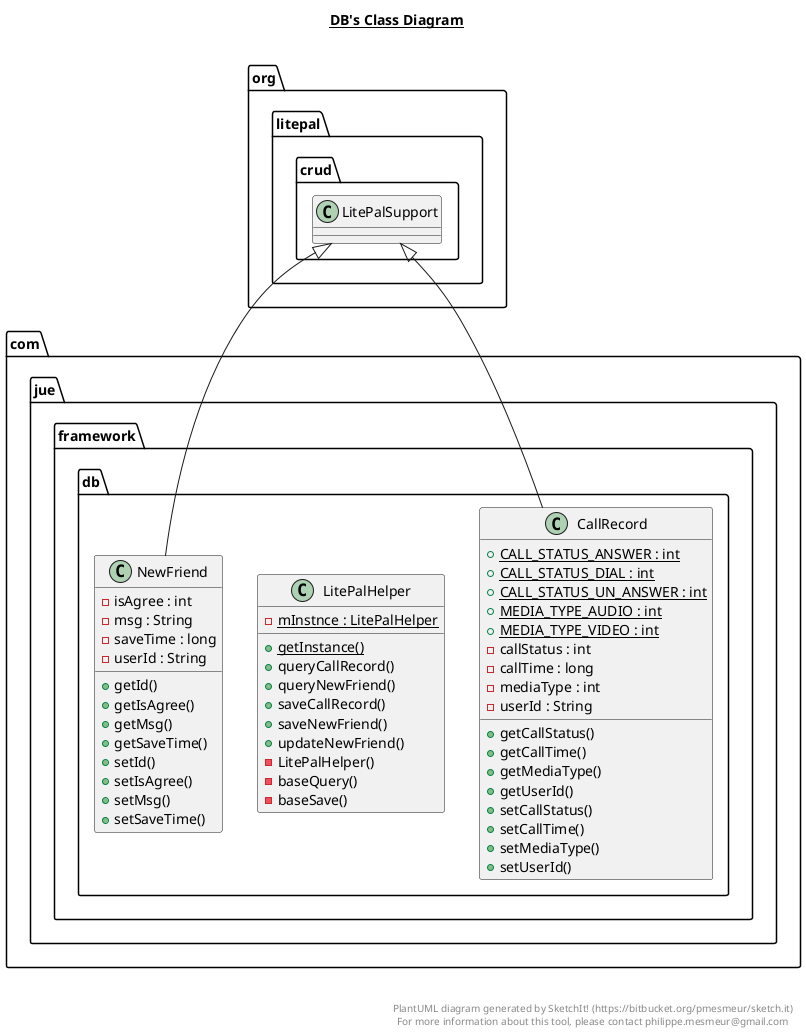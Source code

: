 @startuml

title __DB's Class Diagram__\n

  namespace com.jue.framework {
    namespace db {
      class com.jue.framework.db.CallRecord {
          {static} + CALL_STATUS_ANSWER : int
          {static} + CALL_STATUS_DIAL : int
          {static} + CALL_STATUS_UN_ANSWER : int
          {static} + MEDIA_TYPE_AUDIO : int
          {static} + MEDIA_TYPE_VIDEO : int
          - callStatus : int
          - callTime : long
          - mediaType : int
          - userId : String
          + getCallStatus()
          + getCallTime()
          + getMediaType()
          + getUserId()
          + setCallStatus()
          + setCallTime()
          + setMediaType()
          + setUserId()
      }
    }
  }
  

  namespace com.jue.framework {
    namespace db {
      class com.jue.framework.db.LitePalHelper {
          {static} - mInstnce : LitePalHelper
          {static} + getInstance()
          + queryCallRecord()
          + queryNewFriend()
          + saveCallRecord()
          + saveNewFriend()
          + updateNewFriend()
          - LitePalHelper()
          - baseQuery()
          - baseSave()
      }
    }
  }
  

  namespace com.jue.framework {
    namespace db {
      class com.jue.framework.db.NewFriend {
          - isAgree : int
          - msg : String
          - saveTime : long
          - userId : String
          + getId()
          + getIsAgree()
          + getMsg()
          + getSaveTime()
          + setId()
          + setIsAgree()
          + setMsg()
          + setSaveTime()
      }
    }
  }
  

  com.jue.framework.db.CallRecord -up-|> org.litepal.crud.LitePalSupport
  com.jue.framework.db.NewFriend -up-|> org.litepal.crud.LitePalSupport


right footer


PlantUML diagram generated by SketchIt! (https://bitbucket.org/pmesmeur/sketch.it)
For more information about this tool, please contact philippe.mesmeur@gmail.com
endfooter

@enduml
